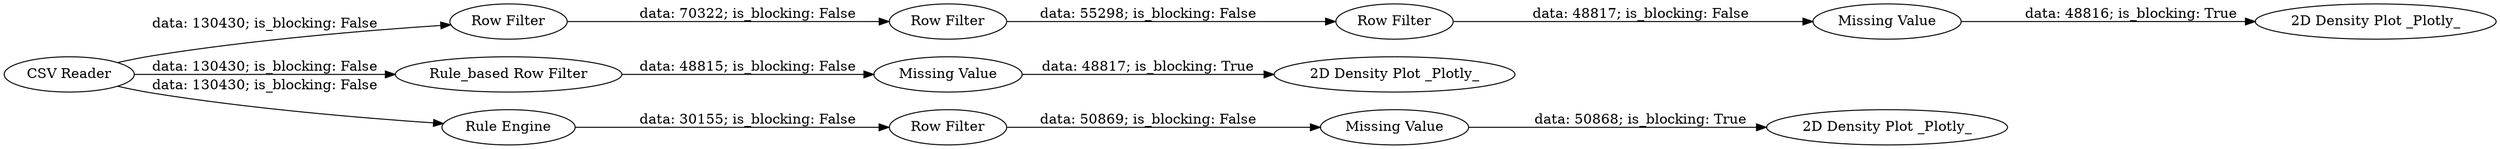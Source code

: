 digraph {
	"-2212077430824808454_13" [label="Missing Value"]
	"-2212077430824808454_4" [label="Row Filter"]
	"-2212077430824808454_2" [label="Row Filter"]
	"-2212077430824808454_12" [label="Rule_based Row Filter"]
	"-2212077430824808454_14" [label="2D Density Plot _Plotly_"]
	"-2212077430824808454_11" [label="Missing Value"]
	"-2212077430824808454_1" [label="CSV Reader"]
	"-2212077430824808454_7" [label="2D Density Plot _Plotly_"]
	"-2212077430824808454_9" [label="Row Filter"]
	"-2212077430824808454_5" [label="Missing Value"]
	"-2212077430824808454_8" [label="Rule Engine"]
	"-2212077430824808454_10" [label="2D Density Plot _Plotly_"]
	"-2212077430824808454_3" [label="Row Filter"]
	"-2212077430824808454_4" -> "-2212077430824808454_5" [label="data: 48817; is_blocking: False"]
	"-2212077430824808454_5" -> "-2212077430824808454_7" [label="data: 48816; is_blocking: True"]
	"-2212077430824808454_1" -> "-2212077430824808454_8" [label="data: 130430; is_blocking: False"]
	"-2212077430824808454_11" -> "-2212077430824808454_10" [label="data: 50868; is_blocking: True"]
	"-2212077430824808454_1" -> "-2212077430824808454_12" [label="data: 130430; is_blocking: False"]
	"-2212077430824808454_1" -> "-2212077430824808454_2" [label="data: 130430; is_blocking: False"]
	"-2212077430824808454_3" -> "-2212077430824808454_4" [label="data: 55298; is_blocking: False"]
	"-2212077430824808454_8" -> "-2212077430824808454_9" [label="data: 30155; is_blocking: False"]
	"-2212077430824808454_9" -> "-2212077430824808454_11" [label="data: 50869; is_blocking: False"]
	"-2212077430824808454_12" -> "-2212077430824808454_13" [label="data: 48815; is_blocking: False"]
	"-2212077430824808454_13" -> "-2212077430824808454_14" [label="data: 48817; is_blocking: True"]
	"-2212077430824808454_2" -> "-2212077430824808454_3" [label="data: 70322; is_blocking: False"]
	rankdir=LR
}
